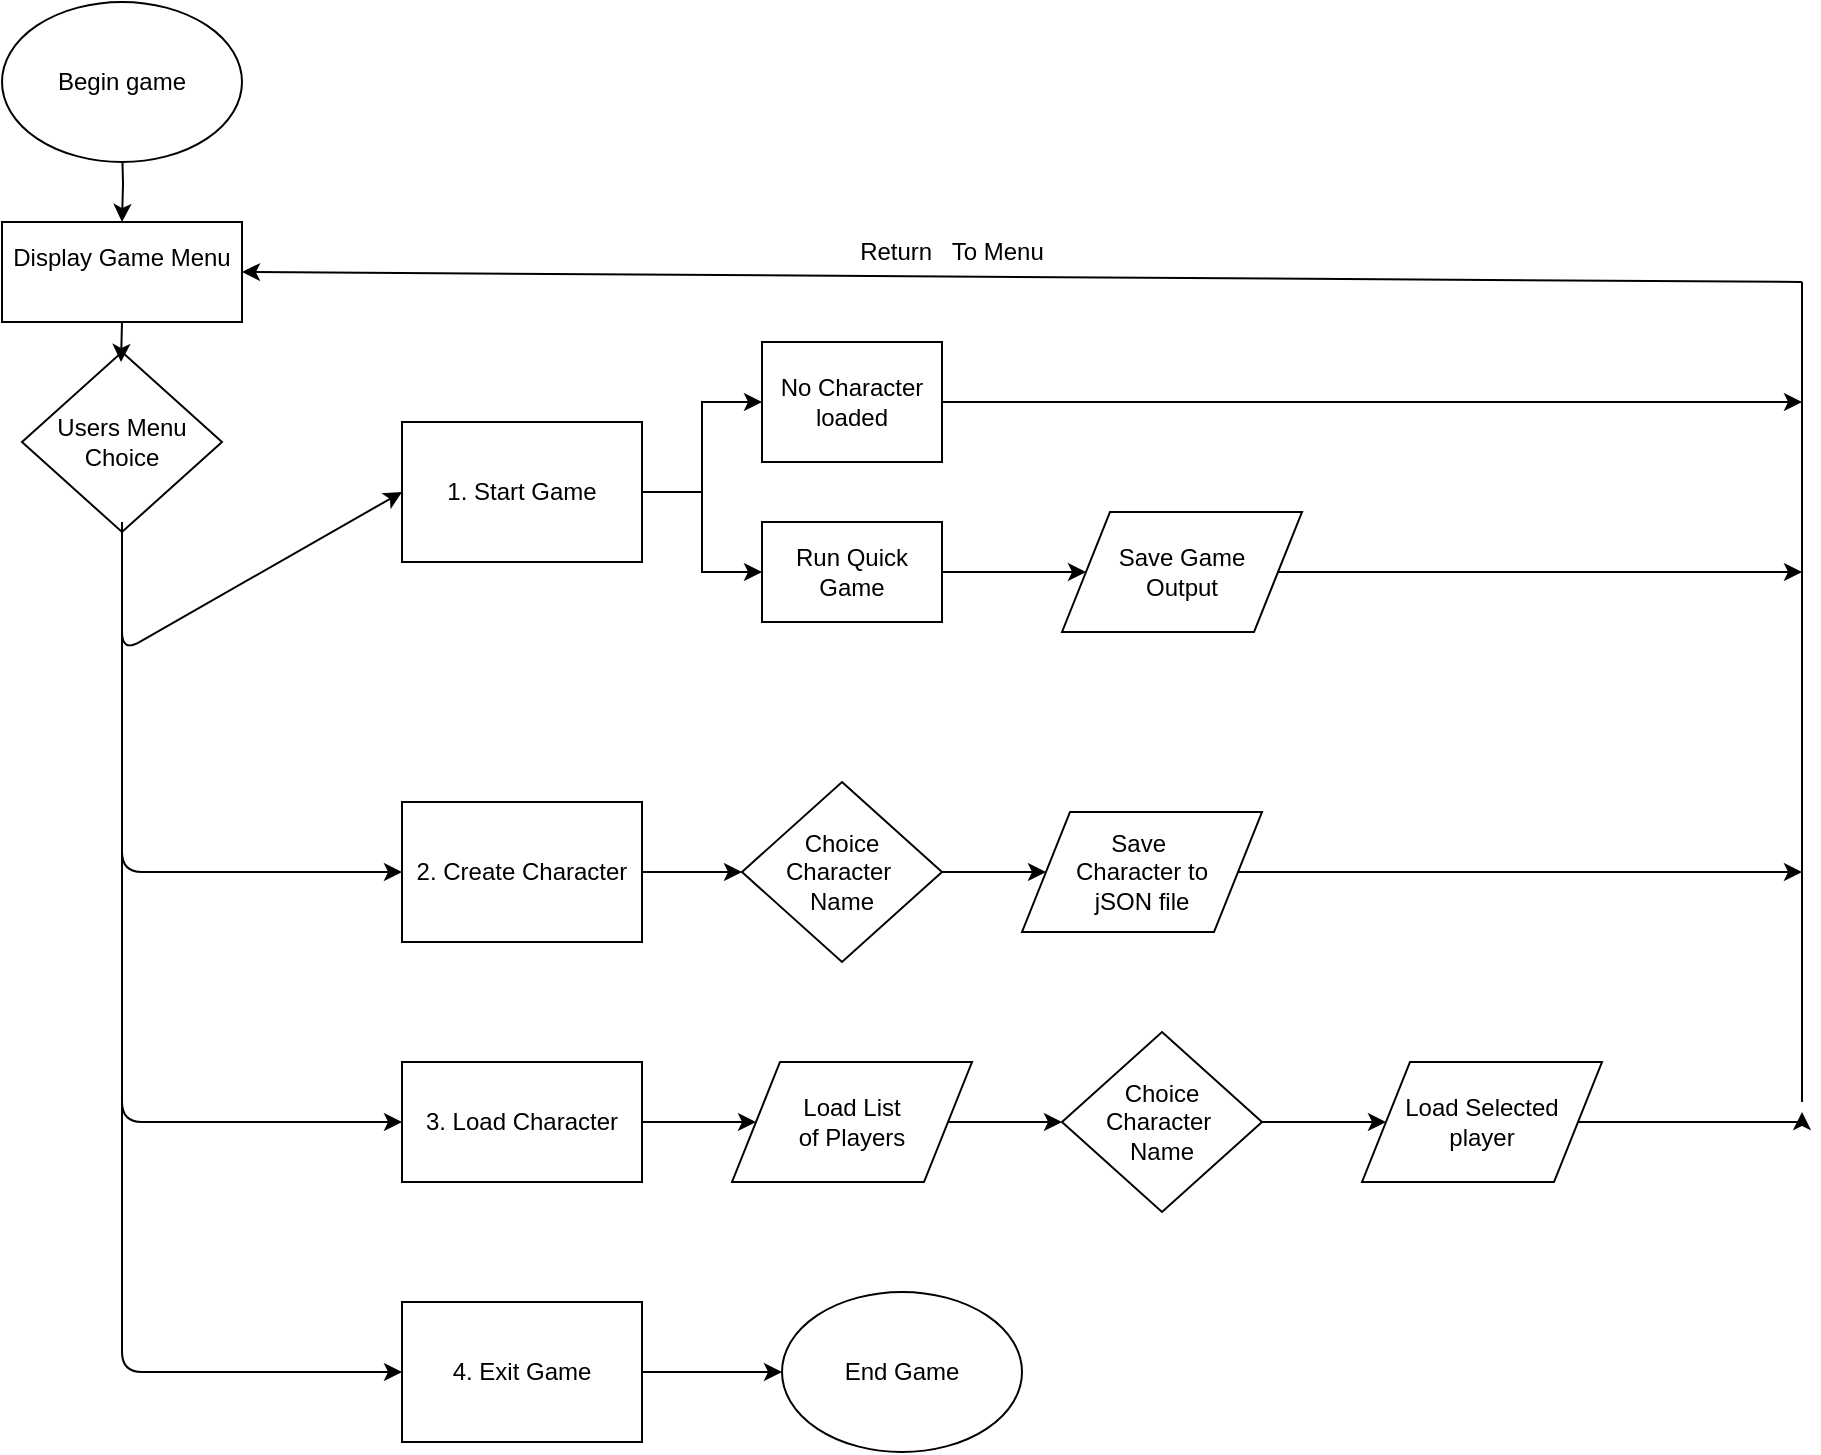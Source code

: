 <mxfile version="13.1.14" type="device"><diagram id="kcc1jL0H_pEGGrmf0Naz" name="Page-1"><mxGraphModel dx="2148" dy="871" grid="1" gridSize="10" guides="1" tooltips="1" connect="1" arrows="1" fold="1" page="1" pageScale="1" pageWidth="850" pageHeight="1100" math="0" shadow="0"><root><mxCell id="0"/><mxCell id="1" parent="0"/><mxCell id="MkNCBniimh6h5Xg1YE3n-110" value="" style="edgeStyle=orthogonalEdgeStyle;rounded=0;orthogonalLoop=1;jettySize=auto;html=1;entryX=0.5;entryY=0;entryDx=0;entryDy=0;" edge="1" parent="1" target="MkNCBniimh6h5Xg1YE3n-111"><mxGeometry relative="1" as="geometry"><mxPoint x="100" y="120" as="targetPoint"/><mxPoint x="-760" y="90" as="sourcePoint"/></mxGeometry></mxCell><mxCell id="MkNCBniimh6h5Xg1YE3n-111" value="&lt;div&gt;Display Game Menu&lt;/div&gt;&lt;div&gt;&lt;br&gt;&lt;/div&gt;" style="rounded=0;whiteSpace=wrap;html=1;" vertex="1" parent="1"><mxGeometry x="-820" y="130" width="120" height="50" as="geometry"/></mxCell><mxCell id="MkNCBniimh6h5Xg1YE3n-112" style="edgeStyle=orthogonalEdgeStyle;rounded=0;orthogonalLoop=1;jettySize=auto;html=1;exitX=1;exitY=0.5;exitDx=0;exitDy=0;" edge="1" parent="1" source="MkNCBniimh6h5Xg1YE3n-113" target="MkNCBniimh6h5Xg1YE3n-134"><mxGeometry relative="1" as="geometry"/></mxCell><mxCell id="MkNCBniimh6h5Xg1YE3n-113" value="&lt;div&gt;2. Create Character&lt;/div&gt;" style="rounded=0;whiteSpace=wrap;html=1;" vertex="1" parent="1"><mxGeometry x="-620" y="420" width="120" height="70" as="geometry"/></mxCell><mxCell id="MkNCBniimh6h5Xg1YE3n-114" style="edgeStyle=orthogonalEdgeStyle;rounded=0;orthogonalLoop=1;jettySize=auto;html=1;exitX=1;exitY=0.5;exitDx=0;exitDy=0;entryX=0;entryY=0.5;entryDx=0;entryDy=0;" edge="1" parent="1" source="MkNCBniimh6h5Xg1YE3n-116" target="MkNCBniimh6h5Xg1YE3n-128"><mxGeometry relative="1" as="geometry"/></mxCell><mxCell id="MkNCBniimh6h5Xg1YE3n-115" style="edgeStyle=orthogonalEdgeStyle;rounded=0;orthogonalLoop=1;jettySize=auto;html=1;exitX=1;exitY=0.5;exitDx=0;exitDy=0;entryX=0;entryY=0.5;entryDx=0;entryDy=0;" edge="1" parent="1" source="MkNCBniimh6h5Xg1YE3n-116" target="MkNCBniimh6h5Xg1YE3n-130"><mxGeometry relative="1" as="geometry"/></mxCell><mxCell id="MkNCBniimh6h5Xg1YE3n-116" value="1. Start Game" style="rounded=0;whiteSpace=wrap;html=1;" vertex="1" parent="1"><mxGeometry x="-620" y="230" width="120" height="70" as="geometry"/></mxCell><mxCell id="MkNCBniimh6h5Xg1YE3n-117" style="edgeStyle=orthogonalEdgeStyle;rounded=0;orthogonalLoop=1;jettySize=auto;html=1;exitX=1;exitY=0.5;exitDx=0;exitDy=0;entryX=0;entryY=0.5;entryDx=0;entryDy=0;" edge="1" parent="1" source="MkNCBniimh6h5Xg1YE3n-118" target="MkNCBniimh6h5Xg1YE3n-138"><mxGeometry relative="1" as="geometry"/></mxCell><mxCell id="MkNCBniimh6h5Xg1YE3n-118" value="3. Load Character" style="rounded=0;whiteSpace=wrap;html=1;" vertex="1" parent="1"><mxGeometry x="-620" y="550" width="120" height="60" as="geometry"/></mxCell><mxCell id="MkNCBniimh6h5Xg1YE3n-119" value="Users Menu Choice" style="rhombus;whiteSpace=wrap;html=1;" vertex="1" parent="1"><mxGeometry x="-810" y="195" width="100" height="90" as="geometry"/></mxCell><mxCell id="MkNCBniimh6h5Xg1YE3n-120" value="" style="endArrow=classic;html=1;" edge="1" parent="1"><mxGeometry width="50" height="50" relative="1" as="geometry"><mxPoint x="-760" y="180" as="sourcePoint"/><mxPoint x="-760.5" y="200" as="targetPoint"/></mxGeometry></mxCell><mxCell id="MkNCBniimh6h5Xg1YE3n-121" style="edgeStyle=orthogonalEdgeStyle;rounded=0;orthogonalLoop=1;jettySize=auto;html=1;exitX=1;exitY=0.5;exitDx=0;exitDy=0;entryX=0;entryY=0.5;entryDx=0;entryDy=0;" edge="1" parent="1" source="MkNCBniimh6h5Xg1YE3n-122" target="MkNCBniimh6h5Xg1YE3n-143"><mxGeometry relative="1" as="geometry"/></mxCell><mxCell id="MkNCBniimh6h5Xg1YE3n-122" value="&lt;div&gt;4. Exit Game&lt;/div&gt;" style="rounded=0;whiteSpace=wrap;html=1;" vertex="1" parent="1"><mxGeometry x="-620" y="670" width="120" height="70" as="geometry"/></mxCell><mxCell id="MkNCBniimh6h5Xg1YE3n-123" value="" style="endArrow=classic;html=1;exitX=0.5;exitY=1;exitDx=0;exitDy=0;entryX=0;entryY=0.5;entryDx=0;entryDy=0;" edge="1" parent="1" source="MkNCBniimh6h5Xg1YE3n-119" target="MkNCBniimh6h5Xg1YE3n-116"><mxGeometry width="50" height="50" relative="1" as="geometry"><mxPoint x="-760" y="330" as="sourcePoint"/><mxPoint x="-760" y="410" as="targetPoint"/><Array as="points"><mxPoint x="-760" y="345"/></Array></mxGeometry></mxCell><mxCell id="MkNCBniimh6h5Xg1YE3n-124" value="" style="endArrow=classic;html=1;exitX=0.5;exitY=1;exitDx=0;exitDy=0;entryX=0;entryY=0.5;entryDx=0;entryDy=0;" edge="1" parent="1" source="MkNCBniimh6h5Xg1YE3n-119" target="MkNCBniimh6h5Xg1YE3n-113"><mxGeometry width="50" height="50" relative="1" as="geometry"><mxPoint x="-770" y="410" as="sourcePoint"/><mxPoint x="-720" y="360" as="targetPoint"/><Array as="points"><mxPoint x="-760" y="455"/></Array></mxGeometry></mxCell><mxCell id="MkNCBniimh6h5Xg1YE3n-125" value="" style="endArrow=classic;html=1;entryX=0;entryY=0.5;entryDx=0;entryDy=0;" edge="1" parent="1" target="MkNCBniimh6h5Xg1YE3n-118"><mxGeometry width="50" height="50" relative="1" as="geometry"><mxPoint x="-760" y="280" as="sourcePoint"/><mxPoint x="-710" y="370" as="targetPoint"/><Array as="points"><mxPoint x="-760" y="580"/></Array></mxGeometry></mxCell><mxCell id="MkNCBniimh6h5Xg1YE3n-126" value="" style="endArrow=classic;html=1;exitX=0.5;exitY=1;exitDx=0;exitDy=0;entryX=0;entryY=0.5;entryDx=0;entryDy=0;" edge="1" parent="1" source="MkNCBniimh6h5Xg1YE3n-119" target="MkNCBniimh6h5Xg1YE3n-122"><mxGeometry width="50" height="50" relative="1" as="geometry"><mxPoint x="-770" y="400" as="sourcePoint"/><mxPoint x="-720" y="350" as="targetPoint"/><Array as="points"><mxPoint x="-760" y="705"/></Array></mxGeometry></mxCell><mxCell id="MkNCBniimh6h5Xg1YE3n-127" style="edgeStyle=orthogonalEdgeStyle;rounded=0;orthogonalLoop=1;jettySize=auto;html=1;exitX=1;exitY=0.5;exitDx=0;exitDy=0;" edge="1" parent="1" source="MkNCBniimh6h5Xg1YE3n-128"><mxGeometry relative="1" as="geometry"><mxPoint x="80" y="220" as="targetPoint"/></mxGeometry></mxCell><mxCell id="MkNCBniimh6h5Xg1YE3n-128" value="No Character loaded" style="rounded=0;whiteSpace=wrap;html=1;" vertex="1" parent="1"><mxGeometry x="-440" y="190" width="90" height="60" as="geometry"/></mxCell><mxCell id="MkNCBniimh6h5Xg1YE3n-129" style="edgeStyle=orthogonalEdgeStyle;rounded=0;orthogonalLoop=1;jettySize=auto;html=1;exitX=1;exitY=0.5;exitDx=0;exitDy=0;entryX=0;entryY=0.5;entryDx=0;entryDy=0;" edge="1" parent="1" source="MkNCBniimh6h5Xg1YE3n-130" target="MkNCBniimh6h5Xg1YE3n-132"><mxGeometry relative="1" as="geometry"/></mxCell><mxCell id="MkNCBniimh6h5Xg1YE3n-130" value="Run Quick Game" style="rounded=0;whiteSpace=wrap;html=1;" vertex="1" parent="1"><mxGeometry x="-440" y="280" width="90" height="50" as="geometry"/></mxCell><mxCell id="MkNCBniimh6h5Xg1YE3n-131" style="edgeStyle=orthogonalEdgeStyle;rounded=0;orthogonalLoop=1;jettySize=auto;html=1;exitX=1;exitY=0.5;exitDx=0;exitDy=0;" edge="1" parent="1" source="MkNCBniimh6h5Xg1YE3n-132"><mxGeometry relative="1" as="geometry"><mxPoint x="80" y="305" as="targetPoint"/></mxGeometry></mxCell><mxCell id="MkNCBniimh6h5Xg1YE3n-132" value="&lt;span&gt;Save Game &lt;br&gt;Output&lt;/span&gt;" style="shape=parallelogram;perimeter=parallelogramPerimeter;whiteSpace=wrap;html=1;" vertex="1" parent="1"><mxGeometry x="-290" y="275" width="120" height="60" as="geometry"/></mxCell><mxCell id="MkNCBniimh6h5Xg1YE3n-133" style="edgeStyle=orthogonalEdgeStyle;rounded=0;orthogonalLoop=1;jettySize=auto;html=1;exitX=1;exitY=0.5;exitDx=0;exitDy=0;entryX=0;entryY=0.5;entryDx=0;entryDy=0;" edge="1" parent="1" source="MkNCBniimh6h5Xg1YE3n-134" target="MkNCBniimh6h5Xg1YE3n-136"><mxGeometry relative="1" as="geometry"/></mxCell><mxCell id="MkNCBniimh6h5Xg1YE3n-134" value="Choice &lt;br&gt;Character&amp;nbsp;&lt;br&gt;Name" style="rhombus;whiteSpace=wrap;html=1;" vertex="1" parent="1"><mxGeometry x="-450" y="410" width="100" height="90" as="geometry"/></mxCell><mxCell id="MkNCBniimh6h5Xg1YE3n-135" style="edgeStyle=orthogonalEdgeStyle;rounded=0;orthogonalLoop=1;jettySize=auto;html=1;exitX=1;exitY=0.5;exitDx=0;exitDy=0;" edge="1" parent="1" source="MkNCBniimh6h5Xg1YE3n-136"><mxGeometry relative="1" as="geometry"><mxPoint x="80" y="455" as="targetPoint"/></mxGeometry></mxCell><mxCell id="MkNCBniimh6h5Xg1YE3n-136" value="&lt;span&gt;Save&amp;nbsp;&lt;br&gt;&lt;/span&gt;Character to&lt;br&gt;jSON file" style="shape=parallelogram;perimeter=parallelogramPerimeter;whiteSpace=wrap;html=1;" vertex="1" parent="1"><mxGeometry x="-310" y="425" width="120" height="60" as="geometry"/></mxCell><mxCell id="MkNCBniimh6h5Xg1YE3n-137" style="edgeStyle=orthogonalEdgeStyle;rounded=0;orthogonalLoop=1;jettySize=auto;html=1;exitX=1;exitY=0.5;exitDx=0;exitDy=0;entryX=0;entryY=0.5;entryDx=0;entryDy=0;" edge="1" parent="1" source="MkNCBniimh6h5Xg1YE3n-138" target="MkNCBniimh6h5Xg1YE3n-140"><mxGeometry relative="1" as="geometry"/></mxCell><mxCell id="MkNCBniimh6h5Xg1YE3n-138" value="Load List &lt;br&gt;of Players" style="shape=parallelogram;perimeter=parallelogramPerimeter;whiteSpace=wrap;html=1;" vertex="1" parent="1"><mxGeometry x="-455" y="550" width="120" height="60" as="geometry"/></mxCell><mxCell id="MkNCBniimh6h5Xg1YE3n-139" style="edgeStyle=orthogonalEdgeStyle;rounded=0;orthogonalLoop=1;jettySize=auto;html=1;exitX=1;exitY=0.5;exitDx=0;exitDy=0;entryX=0;entryY=0.5;entryDx=0;entryDy=0;" edge="1" parent="1" source="MkNCBniimh6h5Xg1YE3n-140" target="MkNCBniimh6h5Xg1YE3n-142"><mxGeometry relative="1" as="geometry"/></mxCell><mxCell id="MkNCBniimh6h5Xg1YE3n-140" value="Choice &lt;br&gt;Character&amp;nbsp;&lt;br&gt;Name" style="rhombus;whiteSpace=wrap;html=1;" vertex="1" parent="1"><mxGeometry x="-290" y="535" width="100" height="90" as="geometry"/></mxCell><mxCell id="MkNCBniimh6h5Xg1YE3n-141" style="edgeStyle=orthogonalEdgeStyle;rounded=0;orthogonalLoop=1;jettySize=auto;html=1;exitX=1;exitY=0.5;exitDx=0;exitDy=0;" edge="1" parent="1" source="MkNCBniimh6h5Xg1YE3n-142"><mxGeometry relative="1" as="geometry"><mxPoint x="80" y="575" as="targetPoint"/><Array as="points"><mxPoint x="80" y="580"/></Array></mxGeometry></mxCell><mxCell id="MkNCBniimh6h5Xg1YE3n-142" value="Load Selected &lt;br&gt;player" style="shape=parallelogram;perimeter=parallelogramPerimeter;whiteSpace=wrap;html=1;" vertex="1" parent="1"><mxGeometry x="-140" y="550" width="120" height="60" as="geometry"/></mxCell><mxCell id="MkNCBniimh6h5Xg1YE3n-143" value="End Game" style="ellipse;whiteSpace=wrap;html=1;" vertex="1" parent="1"><mxGeometry x="-430" y="665" width="120" height="80" as="geometry"/></mxCell><mxCell id="MkNCBniimh6h5Xg1YE3n-144" value="" style="endArrow=none;html=1;" edge="1" parent="1"><mxGeometry width="50" height="50" relative="1" as="geometry"><mxPoint x="80" y="570" as="sourcePoint"/><mxPoint x="80" y="160" as="targetPoint"/></mxGeometry></mxCell><mxCell id="MkNCBniimh6h5Xg1YE3n-145" value="" style="endArrow=classic;html=1;entryX=1;entryY=0.5;entryDx=0;entryDy=0;" edge="1" parent="1" target="MkNCBniimh6h5Xg1YE3n-111"><mxGeometry width="50" height="50" relative="1" as="geometry"><mxPoint x="80" y="160" as="sourcePoint"/><mxPoint x="-310" y="130" as="targetPoint"/></mxGeometry></mxCell><mxCell id="MkNCBniimh6h5Xg1YE3n-146" value="Return &amp;nbsp; To Menu" style="text;html=1;strokeColor=none;fillColor=none;align=center;verticalAlign=middle;whiteSpace=wrap;rounded=0;" vertex="1" parent="1"><mxGeometry x="-410" y="120" width="130" height="50" as="geometry"/></mxCell><mxCell id="MkNCBniimh6h5Xg1YE3n-147" value="Begin game" style="ellipse;whiteSpace=wrap;html=1;" vertex="1" parent="1"><mxGeometry x="-820" y="20" width="120" height="80" as="geometry"/></mxCell></root></mxGraphModel></diagram></mxfile>